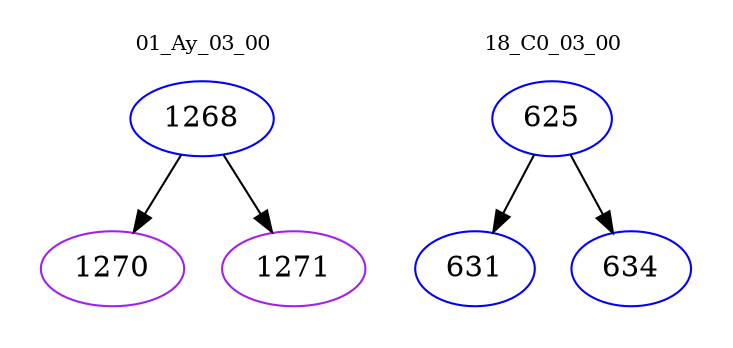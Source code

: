 digraph{
subgraph cluster_0 {
color = white
label = "01_Ay_03_00";
fontsize=10;
T0_1268 [label="1268", color="blue"]
T0_1268 -> T0_1270 [color="black"]
T0_1270 [label="1270", color="purple"]
T0_1268 -> T0_1271 [color="black"]
T0_1271 [label="1271", color="purple"]
}
subgraph cluster_1 {
color = white
label = "18_C0_03_00";
fontsize=10;
T1_625 [label="625", color="blue"]
T1_625 -> T1_631 [color="black"]
T1_631 [label="631", color="blue"]
T1_625 -> T1_634 [color="black"]
T1_634 [label="634", color="blue"]
}
}
